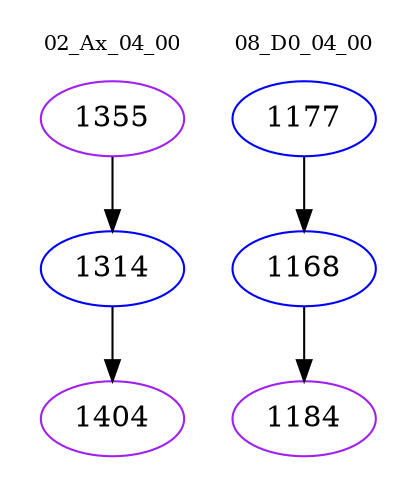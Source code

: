 digraph{
subgraph cluster_0 {
color = white
label = "02_Ax_04_00";
fontsize=10;
T0_1355 [label="1355", color="purple"]
T0_1355 -> T0_1314 [color="black"]
T0_1314 [label="1314", color="blue"]
T0_1314 -> T0_1404 [color="black"]
T0_1404 [label="1404", color="purple"]
}
subgraph cluster_1 {
color = white
label = "08_D0_04_00";
fontsize=10;
T1_1177 [label="1177", color="blue"]
T1_1177 -> T1_1168 [color="black"]
T1_1168 [label="1168", color="blue"]
T1_1168 -> T1_1184 [color="black"]
T1_1184 [label="1184", color="purple"]
}
}
